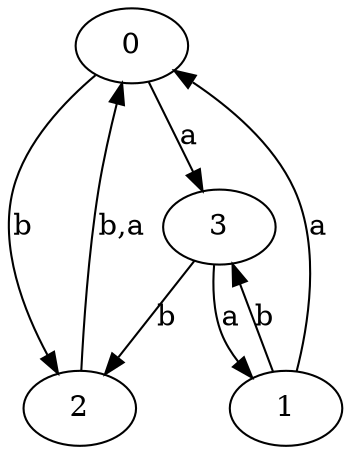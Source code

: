 digraph {
 ranksep=0.5;
 d2tdocpreamble = "\usetikzlibrary{automata}";
 d2tfigpreamble = "\tikzstyle{every state}= [ draw=blue!50,very thick,fill=blue!20]  \tikzstyle{auto}= [fill=white]";
 node [style="state"];
 edge [lblstyle="auto",topath="bend right", len=4  ]
  "0" [label="0",];
  "1" [label="1",style = "state, initial, accepting"];
  "2" [label="2",];
  "3" [label="3",];
  "0" -> "2" [label="b"];
  "0" -> "3" [label="a"];
  "1" -> "0" [label="a"];
  "1" -> "3" [label="b"];
  "2" -> "0" [label="b,a"];
  "3" -> "1" [label="a"];
  "3" -> "2" [label="b"];
}